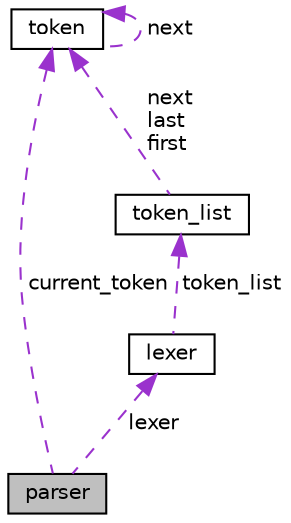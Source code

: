 digraph "parser"
{
 // LATEX_PDF_SIZE
  edge [fontname="Helvetica",fontsize="10",labelfontname="Helvetica",labelfontsize="10"];
  node [fontname="Helvetica",fontsize="10",shape=record];
  Node1 [label="parser",height=0.2,width=0.4,color="black", fillcolor="grey75", style="filled", fontcolor="black",tooltip=" "];
  Node2 -> Node1 [dir="back",color="darkorchid3",fontsize="10",style="dashed",label=" current_token" ,fontname="Helvetica"];
  Node2 [label="token",height=0.2,width=0.4,color="black", fillcolor="white", style="filled",URL="$structtoken.html",tooltip="Token struct declaration."];
  Node2 -> Node2 [dir="back",color="darkorchid3",fontsize="10",style="dashed",label=" next" ,fontname="Helvetica"];
  Node3 -> Node1 [dir="back",color="darkorchid3",fontsize="10",style="dashed",label=" lexer" ,fontname="Helvetica"];
  Node3 [label="lexer",height=0.2,width=0.4,color="black", fillcolor="white", style="filled",URL="$structlexer.html",tooltip="Lexer architecture and methods."];
  Node4 -> Node3 [dir="back",color="darkorchid3",fontsize="10",style="dashed",label=" token_list" ,fontname="Helvetica"];
  Node4 [label="token_list",height=0.2,width=0.4,color="black", fillcolor="white", style="filled",URL="$structtoken__list.html",tooltip="Basically a lined-list of tokens."];
  Node2 -> Node4 [dir="back",color="darkorchid3",fontsize="10",style="dashed",label=" next\nlast\nfirst" ,fontname="Helvetica"];
}

